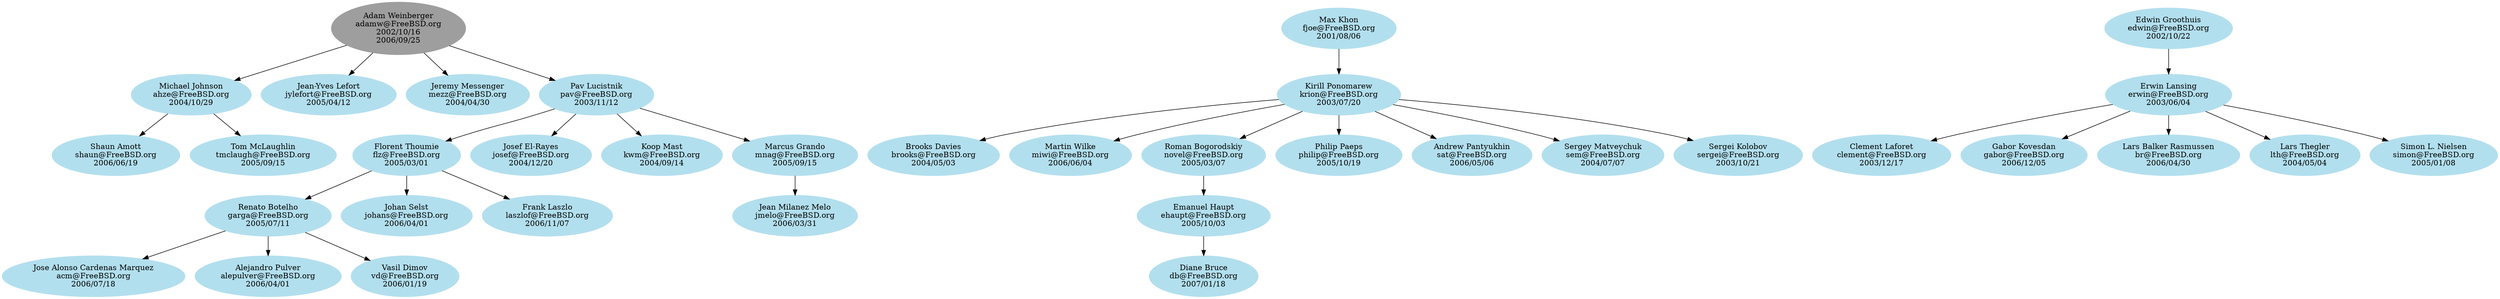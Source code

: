 # $FreeBSD$

digraph ports {

# Node definitions follow this example:
#
#   foo [label="Foo Bar\nfoo@FreeBSD.org\n????/??/??"]
#
# ????/??/?? is the date when the commit bit was obtained, usually the one you
# can find looking at CVS logs for the access (or avail) file under CVSROOT.
#
# For returned commit bits, the node definition will follow this example:
#
#   foo [label="Foo Bar\nfoo@FreeBSD.org\n????/??/??\n????/??/??"]
#
# The first date is the same as for an active committer, the second date is
# the date when the commit bit has been returned. Again, check CVS logs.

node [color=grey62, style=filled, bgcolor=black];

# Alumni go here.. Try to keep things sorted.

adamw [label="Adam Weinberger\nadamw@FreeBSD.org\n2002/10/16\n2006/09/25"]

node [color=lightblue2, style=filled, bgcolor=black];

# Current ports committers go here. Try to keep things sorted.

acm [label="Jose Alonso Cardenas Marquez\nacm@FreeBSD.org\n2006/07/18"]
ahze [label="Michael Johnson\nahze@FreeBSD.org\n2004/10/29"]
alepulver [label="Alejandro Pulver\nalepulver@FreeBSD.org\n2006/04/01"]
brooks [label="Brooks Davies\nbrooks@FreeBSD.org\n2004/05/03"]
clement [label="Clement Laforet\nclement@FreeBSD.org\n2003/12/17"]
db [label="Diane Bruce\ndb@FreeBSD.org\n2007/01/18"]
edwin [label="Edwin Groothuis\nedwin@FreeBSD.org\n2002/10/22"]
ehaupt [label="Emanuel Haupt\nehaupt@FreeBSD.org\n2005/10/03"]
erwin [label="Erwin Lansing\nerwin@FreeBSD.org\n2003/06/04"]
fjoe [label="Max Khon\nfjoe@FreeBSD.org\n2001/08/06"]
flz [label="Florent Thoumie\nflz@FreeBSD.org\n2005/03/01"]
gabor [label="Gabor Kovesdan\ngabor@FreeBSD.org\n2006/12/05"]
garga [label="Renato Botelho\ngarga@FreeBSD.org\n2005/07/11"]
jmelo [label="Jean Milanez Melo\njmelo@FreeBSD.org\n2006/03/31"]
johans [label="Johan Selst\njohans@FreeBSD.org\n2006/04/01"]
josef [label="Josef El-Rayes\njosef@FreeBSD.org\n2004/12/20"]
jylefort [label="Jean-Yves Lefort\njylefort@FreeBSD.org\n2005/04/12"]
krion [label="Kirill Ponomarew\nkrion@FreeBSD.org\n2003/07/20"]
kwm [label="Koop Mast\nkwm@FreeBSD.org\n2004/09/14"]
laszlof [label="Frank Laszlo\nlaszlof@FreeBSD.org\n2006/11/07"]
lbr [label="Lars Balker Rasmussen\lbr@FreeBSD.org\n2006/04/30"]
lth [label="Lars Thegler\nlth@FreeBSD.org\n2004/05/04"]
mezz [label="Jeremy Messenger\nmezz@FreeBSD.org\n2004/04/30"]
miwi [label="Martin Wilke\nmiwi@FreeBSD.org\n2006/06/04"]
mnag [label="Marcus Grando\nmnag@FreeBSD.org\n2005/09/15"]
novel [label="Roman Bogorodskiy\nnovel@FreeBSD.org\n2005/03/07"]
pav [label="Pav Lucistnik\npav@FreeBSD.org\n2003/11/12"]
philip [label="Philip Paeps\nphilip@FreeBSD.org\n2005/10/19"]
sat [label="Andrew Pantyukhin\nsat@FreeBSD.org\n2006/05/06"]
sem [label="Sergey Matveychuk\nsem@FreeBSD.org\n2004/07/07"]
sergei [label="Sergei Kolobov\nsergei@FreeBSD.org\n2003/10/21"]
shaun [label="Shaun Amott\nshaun@FreeBSD.org\n2006/06/19"]
simon [label="Simon L. Nielsen\nsimon@FreeBSD.org\n2005/01/08"]
tmclaugh [label="Tom McLaughlin\ntmclaugh@FreeBSD.org\n2005/09/15"]
vd [label="Vasil Dimov\nvd@FreeBSD.org\n2006/01/19"]

# Here are the mentor/mentee relationships.
# Group together all the mentees for a particular mentor.
# Keep the list sorted by mentor login.

adamw -> ahze
adamw -> jylefort
adamw -> mezz
adamw -> pav

ahze -> shaun
ahze -> tmclaugh

edwin -> erwin

ehaupt -> db

erwin -> clement
erwin -> gabor
erwin -> lbr
erwin -> lth
erwin -> simon

fjoe -> krion

flz -> garga
flz -> johans
flz -> laszlof

garga -> acm
garga -> alepulver
garga -> vd

krion -> brooks
krion -> miwi
krion -> novel
krion -> philip
krion -> sat
krion -> sem
krion -> sergei

mnag -> jmelo

novel -> ehaupt

pav -> flz
pav -> josef
pav -> kwm
pav -> mnag

}

